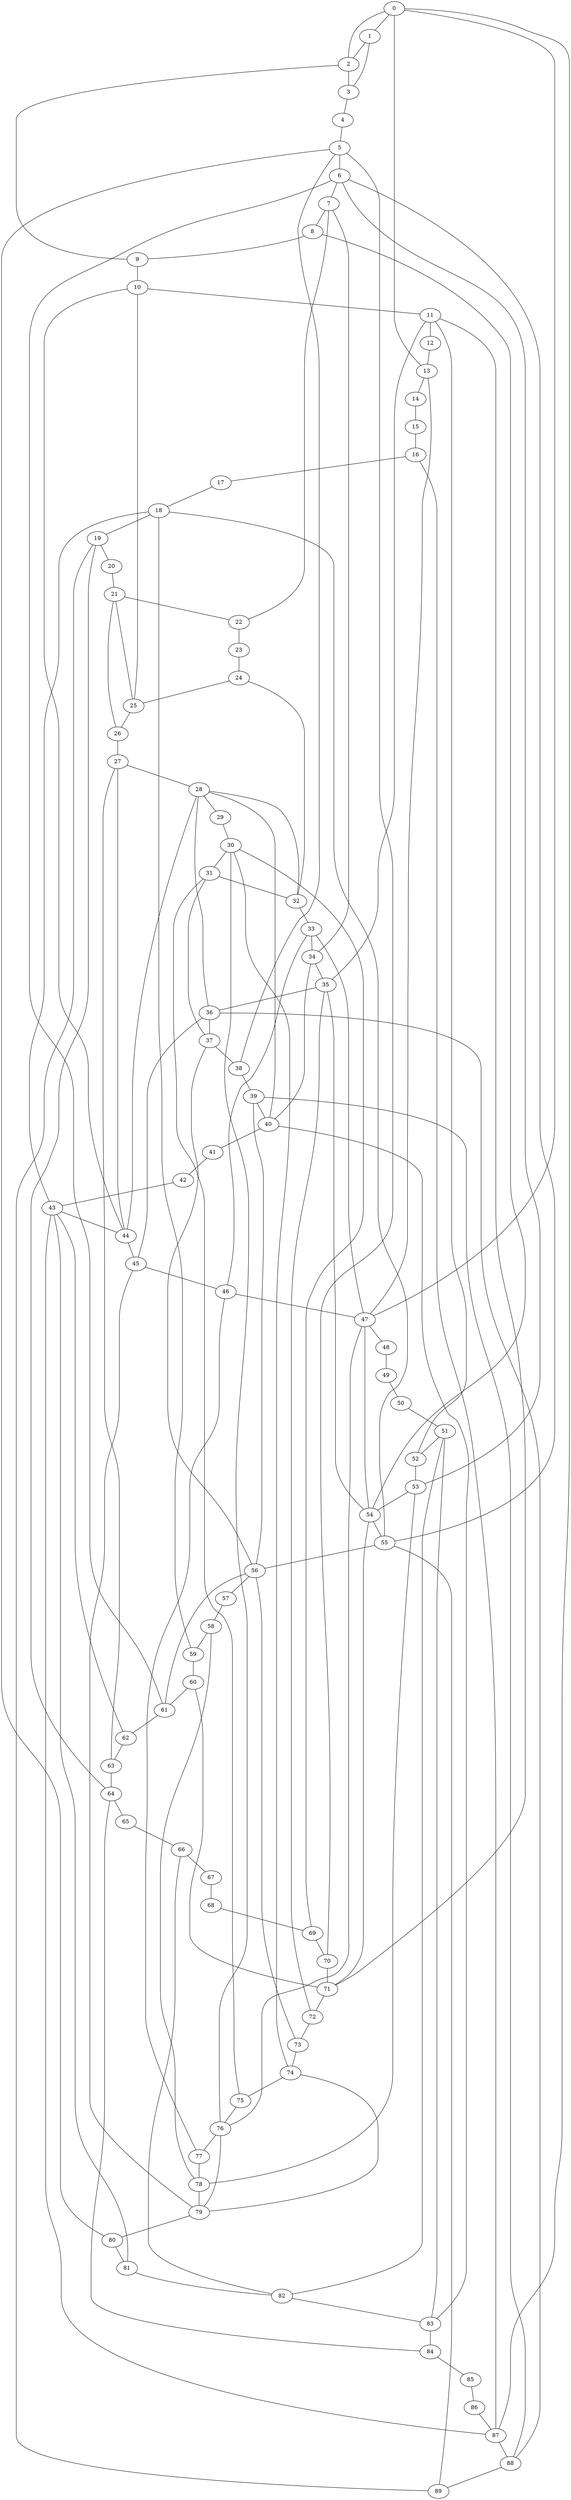 
graph graphname {
    0 -- 1
0 -- 87
0 -- 47
0 -- 13
0 -- 2
1 -- 2
1 -- 3
2 -- 3
2 -- 9
3 -- 4
4 -- 5
5 -- 6
5 -- 80
5 -- 70
5 -- 38
6 -- 7
6 -- 61
6 -- 55
6 -- 53
7 -- 8
7 -- 22
7 -- 34
8 -- 9
8 -- 54
9 -- 10
10 -- 11
10 -- 44
10 -- 25
11 -- 12
11 -- 52
11 -- 71
11 -- 35
12 -- 13
13 -- 14
13 -- 47
14 -- 15
15 -- 16
16 -- 17
16 -- 87
17 -- 18
18 -- 19
18 -- 59
18 -- 55
18 -- 43
19 -- 20
19 -- 64
19 -- 89
20 -- 21
21 -- 22
21 -- 26
21 -- 25
22 -- 23
23 -- 24
24 -- 25
24 -- 32
25 -- 26
26 -- 27
27 -- 28
27 -- 63
27 -- 44
28 -- 29
28 -- 36
28 -- 32
28 -- 44
28 -- 40
29 -- 30
30 -- 31
30 -- 74
30 -- 76
30 -- 69
31 -- 32
31 -- 37
31 -- 75
32 -- 33
33 -- 34
33 -- 46
33 -- 47
34 -- 35
34 -- 40
35 -- 36
35 -- 54
35 -- 72
36 -- 37
36 -- 88
36 -- 45
37 -- 38
37 -- 56
38 -- 39
39 -- 40
39 -- 56
39 -- 88
40 -- 41
40 -- 83
41 -- 42
42 -- 43
43 -- 44
43 -- 81
43 -- 62
43 -- 87
44 -- 45
45 -- 46
45 -- 79
46 -- 47
46 -- 77
47 -- 48
47 -- 76
47 -- 54
48 -- 49
49 -- 50
50 -- 51
51 -- 52
51 -- 82
51 -- 83
52 -- 53
53 -- 54
53 -- 78
54 -- 55
54 -- 71
55 -- 56
55 -- 89
56 -- 57
56 -- 73
56 -- 61
57 -- 58
58 -- 59
58 -- 78
59 -- 60
60 -- 61
60 -- 71
61 -- 62
62 -- 63
63 -- 64
64 -- 65
64 -- 84
65 -- 66
66 -- 67
66 -- 82
67 -- 68
68 -- 69
69 -- 70
70 -- 71
71 -- 72
72 -- 73
73 -- 74
74 -- 75
74 -- 79
75 -- 76
76 -- 77
76 -- 79
77 -- 78
78 -- 79
79 -- 80
80 -- 81
81 -- 82
82 -- 83
83 -- 84
84 -- 85
85 -- 86
86 -- 87
87 -- 88
88 -- 89

}
